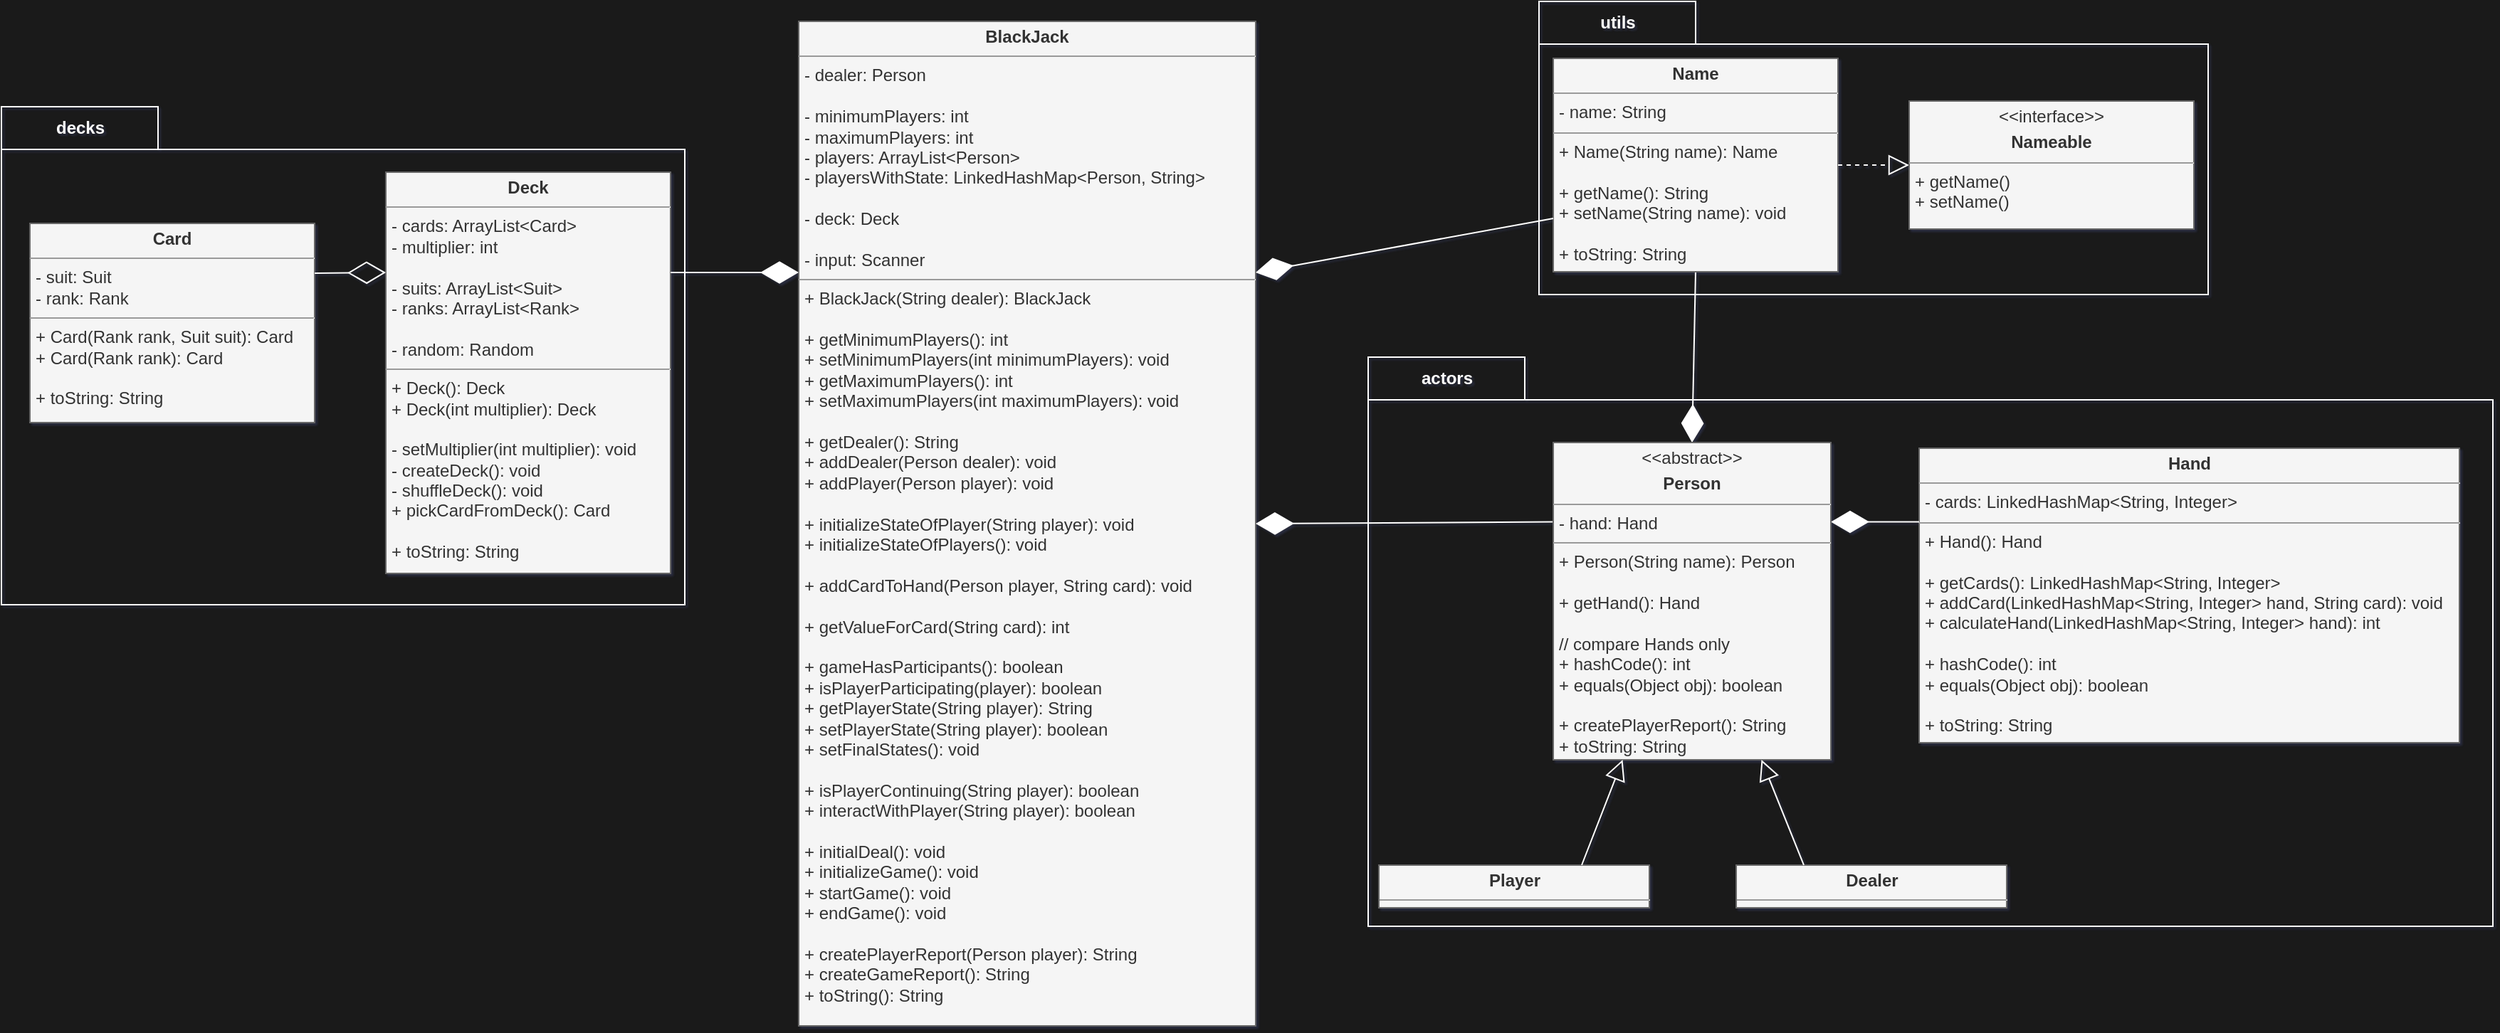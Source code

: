 <mxfile>
    <diagram id="OMdXxbHVJtqyGam3u5n7" name="Page-1">
        <mxGraphModel dx="1953" dy="2396" grid="1" gridSize="10" guides="1" tooltips="1" connect="1" arrows="1" fold="1" page="1" pageScale="1" pageWidth="1169" pageHeight="827" background="#1A1A1A" math="0" shadow="1">
            <root>
                <mxCell id="0"/>
                <mxCell id="1" parent="0"/>
                <mxCell id="56" value="&lt;p style=&quot;margin: 0px ; margin-top: 4px ; text-align: center&quot;&gt;&lt;b&gt;BlackJack&lt;/b&gt;&lt;/p&gt;&lt;hr size=&quot;1&quot;&gt;&lt;p style=&quot;margin: 0px ; margin-left: 4px&quot;&gt;&lt;span&gt;- dealer: Person&lt;/span&gt;&lt;br&gt;&lt;/p&gt;&lt;p style=&quot;margin: 0px ; margin-left: 4px&quot;&gt;&lt;br&gt;&lt;/p&gt;&lt;p style=&quot;margin: 0px ; margin-left: 4px&quot;&gt;- minimumPlayers: int&lt;/p&gt;&lt;p style=&quot;margin: 0px ; margin-left: 4px&quot;&gt;- maximumPlayers: int&lt;br&gt;- players: ArrayList&amp;lt;Person&lt;span&gt;&amp;gt;&lt;/span&gt;&lt;/p&gt;&lt;p style=&quot;margin: 0px ; margin-left: 4px&quot;&gt;&lt;span&gt;- playersWithState: LinkedHashMap&amp;lt;Person, String&amp;gt;&lt;/span&gt;&lt;/p&gt;&lt;p style=&quot;margin: 0px ; margin-left: 4px&quot;&gt;&lt;br&gt;&lt;/p&gt;&lt;p style=&quot;margin: 0px ; margin-left: 4px&quot;&gt;&lt;span&gt;- deck: Deck&lt;/span&gt;&lt;br&gt;&lt;/p&gt;&lt;p style=&quot;margin: 0px ; margin-left: 4px&quot;&gt;&lt;br&gt;&lt;/p&gt;&lt;p style=&quot;margin: 0px ; margin-left: 4px&quot;&gt;- input: Scanner&lt;/p&gt;&lt;hr size=&quot;1&quot;&gt;&lt;p style=&quot;margin: 0px ; margin-left: 4px&quot;&gt;+ BlackJack(String dealer): BlackJack&lt;span&gt;&lt;br&gt;&lt;/span&gt;&lt;/p&gt;&lt;p style=&quot;margin: 0px ; margin-left: 4px&quot;&gt;&lt;span&gt;&lt;br&gt;&lt;/span&gt;&lt;/p&gt;&lt;p style=&quot;margin: 0px 0px 0px 4px&quot;&gt;&lt;span&gt;+ getMinimumPlayers(): int&lt;/span&gt;&lt;br&gt;&lt;/p&gt;&lt;p style=&quot;margin: 0px ; margin-left: 4px&quot;&gt;&lt;span&gt;+ setMinimumPlayers(int minimumPlayers): void&lt;/span&gt;&lt;/p&gt;&lt;p style=&quot;margin: 0px 0px 0px 4px&quot;&gt;+ getMaximumPlayers(): int&lt;br&gt;&lt;/p&gt;&lt;p style=&quot;margin: 0px 0px 0px 4px&quot;&gt;&lt;span&gt;+ setMaximumPlayers(int maximumPlayers): void&lt;/span&gt;&lt;br&gt;&lt;/p&gt;&lt;p style=&quot;margin: 0px 0px 0px 4px&quot;&gt;&lt;br&gt;&lt;/p&gt;&lt;p style=&quot;margin: 0px 0px 0px 4px&quot;&gt;+ getDealer(): String&lt;br&gt;&lt;/p&gt;&lt;p style=&quot;margin: 0px 0px 0px 4px&quot;&gt;&lt;span&gt;+ addDealer(Person dealer): void&lt;/span&gt;&lt;br&gt;&lt;/p&gt;&lt;p style=&quot;margin: 0px ; margin-left: 4px&quot;&gt;&lt;span&gt;+ addPlayer(Person player): void&lt;/span&gt;&lt;br&gt;&lt;/p&gt;&lt;div&gt;&lt;br&gt;&lt;/div&gt;&lt;div&gt;&lt;p style=&quot;margin: 0px 0px 0px 4px&quot;&gt;&lt;span&gt;+ initializeStateOfPlayer(String player): void&lt;/span&gt;&lt;/p&gt;&lt;p style=&quot;margin: 0px 0px 0px 4px&quot;&gt;+ initializeStateOfPlayers(): void&lt;/p&gt;&lt;p style=&quot;margin: 0px 0px 0px 4px&quot;&gt;&lt;br&gt;&lt;/p&gt;&lt;/div&gt;&lt;p style=&quot;margin: 0px 0px 0px 4px&quot;&gt;&lt;span&gt;+ addCardToHand(Person player, String card): void&lt;/span&gt;&lt;/p&gt;&lt;p style=&quot;margin: 0px 0px 0px 4px&quot;&gt;&lt;span&gt;&lt;br&gt;&lt;/span&gt;&lt;/p&gt;&lt;p style=&quot;margin: 0px 0px 0px 4px&quot;&gt;&lt;span&gt;+ getValueForCard(String card): int&lt;/span&gt;&lt;br&gt;&lt;/p&gt;&lt;div&gt;&lt;p style=&quot;margin: 0px 0px 0px 4px&quot;&gt;&lt;br&gt;&lt;/p&gt;&lt;/div&gt;&lt;p style=&quot;margin: 0px 0px 0px 4px&quot;&gt;&lt;span&gt;+ gameHasParticipants(): boolean&lt;/span&gt;&lt;br&gt;&lt;/p&gt;&lt;p style=&quot;margin: 0px 0px 0px 4px&quot;&gt;+ isPlayerParticipating(player): boolean&lt;/p&gt;&lt;div&gt;&lt;p style=&quot;margin: 0px 0px 0px 4px&quot;&gt;&lt;span&gt;+ getPlayer&lt;/span&gt;&lt;span&gt;State&lt;/span&gt;&lt;span&gt;(String player): String&lt;/span&gt;&lt;/p&gt;&lt;p style=&quot;margin: 0px 0px 0px 4px&quot;&gt;+ setPlayer&lt;span&gt;State&lt;/span&gt;&lt;span&gt;(String player): boolean&lt;/span&gt;&lt;/p&gt;&lt;p style=&quot;margin: 0px 0px 0px 4px&quot;&gt;&lt;span&gt;+ setFinalStates(): void&lt;/span&gt;&lt;/p&gt;&lt;/div&gt;&lt;div&gt;&lt;br&gt;&lt;/div&gt;&lt;p style=&quot;margin: 0px ; margin-left: 4px&quot;&gt;+ isPlayerContinuing(String player): boolean&lt;/p&gt;&lt;p style=&quot;margin: 0px ; margin-left: 4px&quot;&gt;+ interactWithPlayer(String player): boolean&lt;/p&gt;&lt;p style=&quot;margin: 0px ; margin-left: 4px&quot;&gt;&lt;span&gt;&lt;br&gt;&lt;/span&gt;&lt;/p&gt;&lt;p style=&quot;margin: 0px 0px 0px 4px&quot;&gt;+ initialDeal(): void&lt;/p&gt;&lt;p style=&quot;margin: 0px ; margin-left: 4px&quot;&gt;&lt;span&gt;+ initializeGame(): void&lt;/span&gt;&lt;br&gt;&lt;/p&gt;&lt;p style=&quot;margin: 0px 0px 0px 4px&quot;&gt;+ startGame(): void&lt;/p&gt;&lt;p style=&quot;margin: 0px 0px 0px 4px&quot;&gt;+ endGame(): void&lt;/p&gt;&lt;p style=&quot;margin: 0px 0px 0px 4px&quot;&gt;&lt;br&gt;&lt;/p&gt;&lt;p style=&quot;margin: 0px 0px 0px 4px&quot;&gt;+ createPlayerReport(Person player): String&lt;/p&gt;&lt;p style=&quot;margin: 0px ; margin-left: 4px&quot;&gt;&lt;span&gt;+ createGameReport(): String&lt;/span&gt;&lt;br&gt;&lt;/p&gt;&lt;p style=&quot;margin: 0px ; margin-left: 4px&quot;&gt;&lt;span&gt;+ toString(): String&lt;/span&gt;&lt;br&gt;&lt;/p&gt;" style="verticalAlign=top;align=left;overflow=fill;fontSize=12;fontFamily=Helvetica;html=1;fillColor=#f5f5f5;fontColor=#333333;strokeColor=#666666;" parent="1" vertex="1">
                    <mxGeometry x="120" y="-1526" width="321" height="706" as="geometry"/>
                </mxCell>
                <mxCell id="60" value="" style="endArrow=diamondThin;endFill=1;endSize=24;html=1;exitX=0;exitY=0.25;exitDx=0;exitDy=0;fontColor=#000000;strokeColor=#FFFFFF;rounded=0;fillColor=#f5f5f5;entryX=1;entryY=0.5;entryDx=0;entryDy=0;" parent="1" source="61" target="56" edge="1">
                    <mxGeometry width="160" relative="1" as="geometry">
                        <mxPoint x="637" y="-1456" as="sourcePoint"/>
                        <mxPoint x="565" y="-1566" as="targetPoint"/>
                        <Array as="points"/>
                    </mxGeometry>
                </mxCell>
                <mxCell id="65" value="" style="endArrow=diamondThin;endFill=1;endSize=24;html=1;exitX=0.5;exitY=1;exitDx=0;exitDy=0;fontColor=#000000;strokeColor=#FFFFFF;rounded=0;fillColor=#f5f5f5;entryX=0.5;entryY=0;entryDx=0;entryDy=0;" parent="1" source="63" target="61" edge="1">
                    <mxGeometry width="160" relative="1" as="geometry">
                        <mxPoint x="645" y="-1309.5" as="sourcePoint"/>
                        <mxPoint x="505" y="-1310" as="targetPoint"/>
                        <Array as="points"/>
                    </mxGeometry>
                </mxCell>
                <mxCell id="72" value="&lt;font color=&quot;#ffffff&quot;&gt;utils&lt;/font&gt;" style="shape=folder;fontStyle=1;tabWidth=110;tabHeight=30;tabPosition=left;html=1;boundedLbl=1;labelInHeader=1;container=1;collapsible=0;recursiveResize=0;fillColor=none;fontColor=#333333;strokeColor=#FFFFFF;" parent="1" vertex="1">
                    <mxGeometry x="640" y="-1540" width="470" height="206" as="geometry"/>
                </mxCell>
                <mxCell id="63" value="&lt;p style=&quot;margin: 0px ; margin-top: 4px ; text-align: center&quot;&gt;&lt;b&gt;Name&lt;/b&gt;&lt;br&gt;&lt;/p&gt;&lt;hr size=&quot;1&quot;&gt;&lt;p style=&quot;margin: 0px ; margin-left: 4px&quot;&gt;- name: String&lt;/p&gt;&lt;hr size=&quot;1&quot;&gt;&lt;p style=&quot;margin: 0px ; margin-left: 4px&quot;&gt;&lt;span&gt;+ Name(String name): Name&lt;/span&gt;&lt;/p&gt;&lt;p style=&quot;margin: 0px ; margin-left: 4px&quot;&gt;&lt;span&gt;&lt;br&gt;&lt;/span&gt;&lt;/p&gt;&lt;p style=&quot;margin: 0px ; margin-left: 4px&quot;&gt;&lt;span&gt;+ getName(): String&lt;/span&gt;&lt;/p&gt;&lt;p style=&quot;margin: 0px ; margin-left: 4px&quot;&gt;&lt;span&gt;+ setName(String name): void&lt;/span&gt;&lt;/p&gt;&lt;p style=&quot;margin: 0px ; margin-left: 4px&quot;&gt;&lt;span&gt;&lt;br&gt;&lt;/span&gt;&lt;/p&gt;&lt;p style=&quot;margin: 0px ; margin-left: 4px&quot;&gt;&lt;span&gt;+ toString: String&lt;/span&gt;&lt;br&gt;&lt;/p&gt;" style="verticalAlign=top;align=left;overflow=fill;fontSize=12;fontFamily=Helvetica;html=1;fillColor=#f5f5f5;fontColor=#333333;strokeColor=#666666;" parent="72" vertex="1">
                    <mxGeometry x="10" y="40" width="200" height="150" as="geometry"/>
                </mxCell>
                <mxCell id="66" value="" style="endArrow=block;dashed=1;endFill=0;endSize=12;html=1;exitX=1;exitY=0.5;exitDx=0;exitDy=0;entryX=0;entryY=0.5;entryDx=0;entryDy=0;fillColor=#f5f5f5;strokeColor=#FFFFFF;" parent="72" source="63" target="64" edge="1">
                    <mxGeometry width="160" relative="1" as="geometry">
                        <mxPoint x="399" y="190" as="sourcePoint"/>
                        <mxPoint x="559" y="190" as="targetPoint"/>
                    </mxGeometry>
                </mxCell>
                <mxCell id="64" value="&lt;p style=&quot;margin: 0px ; margin-top: 4px ; text-align: center&quot;&gt;&amp;lt;&amp;lt;interface&amp;gt;&amp;gt;&lt;/p&gt;&lt;p style=&quot;margin: 0px ; margin-top: 4px ; text-align: center&quot;&gt;&lt;b&gt;Nameable&lt;/b&gt;&lt;/p&gt;&lt;hr size=&quot;1&quot;&gt;&lt;p style=&quot;margin: 0px ; margin-left: 4px&quot;&gt;&lt;/p&gt;&lt;p style=&quot;margin: 0px ; margin-left: 4px&quot;&gt;&lt;span&gt;+ getName()&lt;/span&gt;&lt;br&gt;&lt;/p&gt;&lt;p style=&quot;margin: 0px ; margin-left: 4px&quot;&gt;&lt;span&gt;+ setName()&lt;/span&gt;&lt;/p&gt;&lt;p style=&quot;margin: 0px ; margin-left: 4px&quot;&gt;&lt;br&gt;&lt;/p&gt;" style="verticalAlign=top;align=left;overflow=fill;fontSize=12;fontFamily=Helvetica;html=1;fillColor=#f5f5f5;fontColor=#333333;strokeColor=#666666;" parent="72" vertex="1">
                    <mxGeometry x="260" y="70" width="200" height="90" as="geometry"/>
                </mxCell>
                <mxCell id="70" value="&lt;font color=&quot;#ffffff&quot;&gt;actors&lt;/font&gt;" style="shape=folder;fontStyle=1;tabWidth=110;tabHeight=30;tabPosition=left;html=1;boundedLbl=1;labelInHeader=1;container=1;collapsible=0;recursiveResize=0;fillColor=none;fontColor=#333333;strokeColor=#FFFFFF;" parent="1" vertex="1">
                    <mxGeometry x="520" y="-1290" width="790" height="400" as="geometry"/>
                </mxCell>
                <mxCell id="57" value="&lt;p style=&quot;margin: 0px ; margin-top: 4px ; text-align: center&quot;&gt;&lt;b&gt;Player&lt;/b&gt;&lt;/p&gt;&lt;hr size=&quot;1&quot;&gt;&lt;p style=&quot;margin: 0px ; margin-left: 4px&quot;&gt;&lt;/p&gt;&lt;p style=&quot;margin: 0px ; margin-left: 4px&quot;&gt;&lt;br&gt;&lt;/p&gt;" style="verticalAlign=top;align=left;overflow=fill;fontSize=12;fontFamily=Helvetica;html=1;fillColor=#f5f5f5;fontColor=#333333;strokeColor=#666666;" parent="70" vertex="1">
                    <mxGeometry x="7.5" y="357" width="190" height="30" as="geometry"/>
                </mxCell>
                <mxCell id="58" value="&lt;p style=&quot;margin: 0px ; margin-top: 4px ; text-align: center&quot;&gt;&lt;b&gt;Hand&lt;/b&gt;&lt;/p&gt;&lt;hr size=&quot;1&quot;&gt;&lt;p style=&quot;margin: 0px ; margin-left: 4px&quot;&gt;&lt;span&gt;- cards: LinkedHashMap&amp;lt;String, Integer&amp;gt;&lt;/span&gt;&lt;br&gt;&lt;/p&gt;&lt;hr size=&quot;1&quot;&gt;&lt;p style=&quot;margin: 0px 0px 0px 4px&quot;&gt;+ Hand(): Hand&lt;/p&gt;&lt;p style=&quot;margin: 0px 0px 0px 4px&quot;&gt;&lt;br&gt;&lt;/p&gt;&lt;p style=&quot;margin: 0px 0px 0px 4px&quot;&gt;+ getCards(): LinkedHashMap&amp;lt;String, Integer&amp;gt;&lt;/p&gt;&lt;p style=&quot;margin: 0px 0px 0px 4px&quot;&gt;+&amp;nbsp;addCard(LinkedHashMap&amp;lt;String, Integer&amp;gt; hand, String card): void&lt;/p&gt;&lt;p style=&quot;margin: 0px 0px 0px 4px&quot;&gt;&lt;span&gt;+ calculateHand(LinkedHashMap&amp;lt;String, Integer&amp;gt; hand): int&lt;/span&gt;&lt;br&gt;&lt;/p&gt;&lt;p style=&quot;margin: 0px 0px 0px 4px&quot;&gt;&lt;br&gt;&lt;/p&gt;&lt;p style=&quot;margin: 0px 0px 0px 4px&quot;&gt;+ hashCode(): int&lt;/p&gt;&lt;p style=&quot;margin: 0px 0px 0px 4px&quot;&gt;+ equals(Object obj): boolean&lt;/p&gt;&lt;p style=&quot;margin: 0px ; margin-left: 4px&quot;&gt;&lt;span&gt;&lt;br&gt;&lt;/span&gt;&lt;/p&gt;&lt;p style=&quot;margin: 0px ; margin-left: 4px&quot;&gt;&lt;span&gt;+ toString: String&lt;/span&gt;&lt;br&gt;&lt;/p&gt;" style="verticalAlign=top;align=left;overflow=fill;fontSize=12;fontFamily=Helvetica;html=1;fillColor=#f5f5f5;fontColor=#333333;strokeColor=#666666;" parent="70" vertex="1">
                    <mxGeometry x="387" y="64" width="379.5" height="207" as="geometry"/>
                </mxCell>
                <mxCell id="59" value="" style="endArrow=diamondThin;endFill=1;endSize=24;html=1;entryX=1;entryY=0.25;entryDx=0;entryDy=0;exitX=0;exitY=0.25;exitDx=0;exitDy=0;strokeColor=#FFFFFF;rounded=0;fillColor=#f5f5f5;" parent="70" source="58" target="61" edge="1">
                    <mxGeometry width="160" relative="1" as="geometry">
                        <mxPoint x="-70.5" y="-96" as="sourcePoint"/>
                        <mxPoint x="377.5" y="116.5" as="targetPoint"/>
                        <Array as="points"/>
                    </mxGeometry>
                </mxCell>
                <mxCell id="61" value="&lt;p style=&quot;margin: 0px ; margin-top: 4px ; text-align: center&quot;&gt;&amp;lt;&amp;lt;abstract&amp;gt;&amp;gt;&lt;/p&gt;&lt;p style=&quot;margin: 0px ; margin-top: 4px ; text-align: center&quot;&gt;&lt;b&gt;Person&lt;/b&gt;&lt;/p&gt;&lt;hr size=&quot;1&quot;&gt;&lt;p style=&quot;margin: 0px ; margin-left: 4px&quot;&gt;&lt;span&gt;- hand: Hand&lt;/span&gt;&lt;br&gt;&lt;/p&gt;&lt;hr size=&quot;1&quot;&gt;&lt;p style=&quot;margin: 0px ; margin-left: 4px&quot;&gt;&lt;span&gt;+ Person(String name): Person&lt;/span&gt;&lt;/p&gt;&lt;p style=&quot;margin: 0px ; margin-left: 4px&quot;&gt;&lt;span&gt;&lt;br&gt;&lt;/span&gt;&lt;/p&gt;&lt;p style=&quot;margin: 0px ; margin-left: 4px&quot;&gt;&lt;span&gt;+ getHand(): Hand&lt;/span&gt;&lt;/p&gt;&lt;p style=&quot;margin: 0px ; margin-left: 4px&quot;&gt;&lt;span&gt;&amp;nbsp;&lt;/span&gt;&lt;br&gt;&lt;/p&gt;&lt;p style=&quot;margin: 0px ; margin-left: 4px&quot;&gt;&lt;span&gt;// compare Hands only&lt;/span&gt;&lt;/p&gt;&lt;p style=&quot;margin: 0px 0px 0px 4px&quot;&gt;+ hashCode(): int&lt;/p&gt;&lt;p style=&quot;margin: 0px 0px 0px 4px&quot;&gt;+ equals(Object obj): boolean&lt;/p&gt;&lt;div&gt;&lt;br&gt;&lt;/div&gt;&lt;p style=&quot;margin: 0px 0px 0px 4px&quot;&gt;+ createPlayerReport(): String&lt;/p&gt;&lt;p style=&quot;margin: 0px ; margin-left: 4px&quot;&gt;&lt;span&gt;+ toString: String&lt;/span&gt;&lt;br&gt;&lt;/p&gt;" style="verticalAlign=top;align=left;overflow=fill;fontSize=12;fontFamily=Helvetica;html=1;fillColor=#f5f5f5;fontColor=#333333;strokeColor=#666666;" parent="70" vertex="1">
                    <mxGeometry x="130" y="60" width="195" height="223" as="geometry"/>
                </mxCell>
                <mxCell id="62" value="&lt;p style=&quot;margin: 0px ; margin-top: 4px ; text-align: center&quot;&gt;&lt;b&gt;Dealer&lt;/b&gt;&lt;/p&gt;&lt;hr size=&quot;1&quot;&gt;&lt;p style=&quot;margin: 0px ; margin-left: 4px&quot;&gt;&lt;br&gt;&lt;/p&gt;" style="verticalAlign=top;align=left;overflow=fill;fontSize=12;fontFamily=Helvetica;html=1;fillColor=#f5f5f5;fontColor=#333333;strokeColor=#666666;" parent="70" vertex="1">
                    <mxGeometry x="258.5" y="357" width="190" height="30" as="geometry"/>
                </mxCell>
                <mxCell id="67" value="" style="endArrow=block;endFill=0;endSize=12;html=1;exitX=0.75;exitY=0;exitDx=0;exitDy=0;entryX=0.25;entryY=1;entryDx=0;entryDy=0;fillColor=#f5f5f5;strokeColor=#FFFFFF;" parent="70" source="57" target="61" edge="1">
                    <mxGeometry width="160" relative="1" as="geometry">
                        <mxPoint x="282.5" y="-146.5" as="sourcePoint"/>
                        <mxPoint x="362.5" y="-146" as="targetPoint"/>
                    </mxGeometry>
                </mxCell>
                <mxCell id="68" value="" style="endArrow=block;endFill=0;endSize=12;html=1;exitX=0.25;exitY=0;exitDx=0;exitDy=0;entryX=0.75;entryY=1;entryDx=0;entryDy=0;fillColor=#f5f5f5;strokeColor=#FFFFFF;" parent="70" source="62" target="61" edge="1">
                    <mxGeometry width="160" relative="1" as="geometry">
                        <mxPoint x="115" y="396" as="sourcePoint"/>
                        <mxPoint x="132.5" y="344.0" as="targetPoint"/>
                    </mxGeometry>
                </mxCell>
                <mxCell id="69" value="" style="endArrow=diamondThin;endFill=1;endSize=24;html=1;exitX=0;exitY=0.75;exitDx=0;exitDy=0;fontColor=#000000;strokeColor=#FFFFFF;rounded=0;fillColor=#f5f5f5;entryX=1;entryY=0.25;entryDx=0;entryDy=0;" parent="1" source="63" target="56" edge="1">
                    <mxGeometry width="160" relative="1" as="geometry">
                        <mxPoint x="840" y="-1666" as="sourcePoint"/>
                        <mxPoint x="421" y="-1766" as="targetPoint"/>
                        <Array as="points"/>
                    </mxGeometry>
                </mxCell>
                <mxCell id="73" value="&lt;font color=&quot;#ffffff&quot;&gt;decks&lt;/font&gt;" style="shape=folder;fontStyle=1;tabWidth=110;tabHeight=30;tabPosition=left;html=1;boundedLbl=1;labelInHeader=1;container=1;collapsible=0;recursiveResize=0;fillColor=none;fontColor=#333333;strokeColor=#FFFFFF;" vertex="1" parent="1">
                    <mxGeometry x="-440" y="-1466" width="480" height="350" as="geometry"/>
                </mxCell>
                <mxCell id="74" value="&lt;p style=&quot;margin: 0px ; margin-top: 4px ; text-align: center&quot;&gt;&lt;b&gt;Deck&lt;/b&gt;&lt;br&gt;&lt;/p&gt;&lt;hr size=&quot;1&quot;&gt;&lt;p style=&quot;margin: 0px ; margin-left: 4px&quot;&gt;- cards: ArrayList&amp;lt;Card&amp;gt;&lt;/p&gt;&lt;p style=&quot;margin: 0px ; margin-left: 4px&quot;&gt;- multiplier: int&lt;/p&gt;&lt;p style=&quot;margin: 0px ; margin-left: 4px&quot;&gt;&lt;br&gt;&lt;/p&gt;&lt;p style=&quot;margin: 0px 0px 0px 4px&quot;&gt;- suits: ArrayList&amp;lt;Suit&amp;gt;&lt;/p&gt;&lt;p style=&quot;margin: 0px 0px 0px 4px&quot;&gt;- ranks: ArrayList&amp;lt;Rank&amp;gt;&lt;/p&gt;&lt;p style=&quot;margin: 0px 0px 0px 4px&quot;&gt;&lt;br&gt;&lt;/p&gt;&lt;p style=&quot;margin: 0px 0px 0px 4px&quot;&gt;- random: Random&lt;/p&gt;&lt;hr size=&quot;1&quot;&gt;&lt;p style=&quot;margin: 0px 0px 0px 4px&quot;&gt;+ Deck(): Deck&lt;/p&gt;&lt;p style=&quot;margin: 0px 0px 0px 4px&quot;&gt;+ Deck(int multiplier): Deck&lt;br&gt;&lt;/p&gt;&lt;p style=&quot;margin: 0px 0px 0px 4px&quot;&gt;&lt;br&gt;&lt;/p&gt;&lt;p style=&quot;margin: 0px 0px 0px 4px&quot;&gt;- setMultiplier(int multiplier): void&lt;/p&gt;&lt;p style=&quot;margin: 0px 0px 0px 4px&quot;&gt;- createDeck(): void&lt;br&gt;&lt;/p&gt;&lt;p style=&quot;margin: 0px 0px 0px 4px&quot;&gt;- shuffleDeck(): void&lt;/p&gt;&lt;p style=&quot;margin: 0px 0px 0px 4px&quot;&gt;+ pickCardFromDeck(): Card&lt;/p&gt;&lt;div&gt;&lt;br&gt;&lt;/div&gt;&lt;p style=&quot;margin: 0px ; margin-left: 4px&quot;&gt;&lt;span&gt;+ toString: String&lt;/span&gt;&lt;br&gt;&lt;/p&gt;" style="verticalAlign=top;align=left;overflow=fill;fontSize=12;fontFamily=Helvetica;html=1;fillColor=#f5f5f5;fontColor=#333333;strokeColor=#666666;" vertex="1" parent="73">
                    <mxGeometry x="270" y="46" width="200" height="282" as="geometry"/>
                </mxCell>
                <mxCell id="81" value="&lt;p style=&quot;margin: 0px ; margin-top: 4px ; text-align: center&quot;&gt;&lt;b&gt;Card&lt;/b&gt;&lt;br&gt;&lt;/p&gt;&lt;hr size=&quot;1&quot;&gt;&lt;p style=&quot;margin: 0px ; margin-left: 4px&quot;&gt;- suit: Suit&lt;/p&gt;&lt;p style=&quot;margin: 0px ; margin-left: 4px&quot;&gt;- rank: Rank&lt;/p&gt;&lt;hr size=&quot;1&quot;&gt;&lt;p style=&quot;margin: 0px 0px 0px 4px&quot;&gt;+ Card(Rank rank, Suit suit): Card&lt;/p&gt;&lt;p style=&quot;margin: 0px 0px 0px 4px&quot;&gt;+ Card(Rank rank): Card&lt;/p&gt;&lt;p style=&quot;margin: 0px 0px 0px 4px&quot;&gt;&lt;br&gt;&lt;/p&gt;&lt;p style=&quot;margin: 0px 0px 0px 4px&quot;&gt;&lt;span&gt;+ toString: String&lt;/span&gt;&lt;br&gt;&lt;/p&gt;" style="verticalAlign=top;align=left;overflow=fill;fontSize=12;fontFamily=Helvetica;html=1;fillColor=#f5f5f5;fontColor=#333333;strokeColor=#666666;" vertex="1" parent="73">
                    <mxGeometry x="20" y="82" width="200" height="140" as="geometry"/>
                </mxCell>
                <mxCell id="88" value="" style="endArrow=diamondThin;endFill=0;endSize=24;html=1;fontColor=#000000;strokeColor=#FFFFFF;rounded=0;fillColor=#f5f5f5;entryX=0;entryY=0.25;entryDx=0;entryDy=0;exitX=1;exitY=0.25;exitDx=0;exitDy=0;" edge="1" parent="73" source="81" target="74">
                    <mxGeometry width="160" relative="1" as="geometry">
                        <mxPoint x="230.0" y="151" as="sourcePoint"/>
                        <mxPoint x="340.0" y="206" as="targetPoint"/>
                        <Array as="points"/>
                    </mxGeometry>
                </mxCell>
                <mxCell id="89" value="" style="endArrow=diamondThin;endFill=1;endSize=24;html=1;fontColor=#000000;strokeColor=#FFFFFF;rounded=0;fillColor=#f5f5f5;exitX=1;exitY=0.25;exitDx=0;exitDy=0;entryX=0;entryY=0.25;entryDx=0;entryDy=0;" edge="1" parent="1" source="74" target="56">
                    <mxGeometry width="160" relative="1" as="geometry">
                        <mxPoint x="-50" y="-1486" as="sourcePoint"/>
                        <mxPoint x="120" y="-1355.5" as="targetPoint"/>
                        <Array as="points"/>
                    </mxGeometry>
                </mxCell>
            </root>
        </mxGraphModel>
    </diagram>
</mxfile>